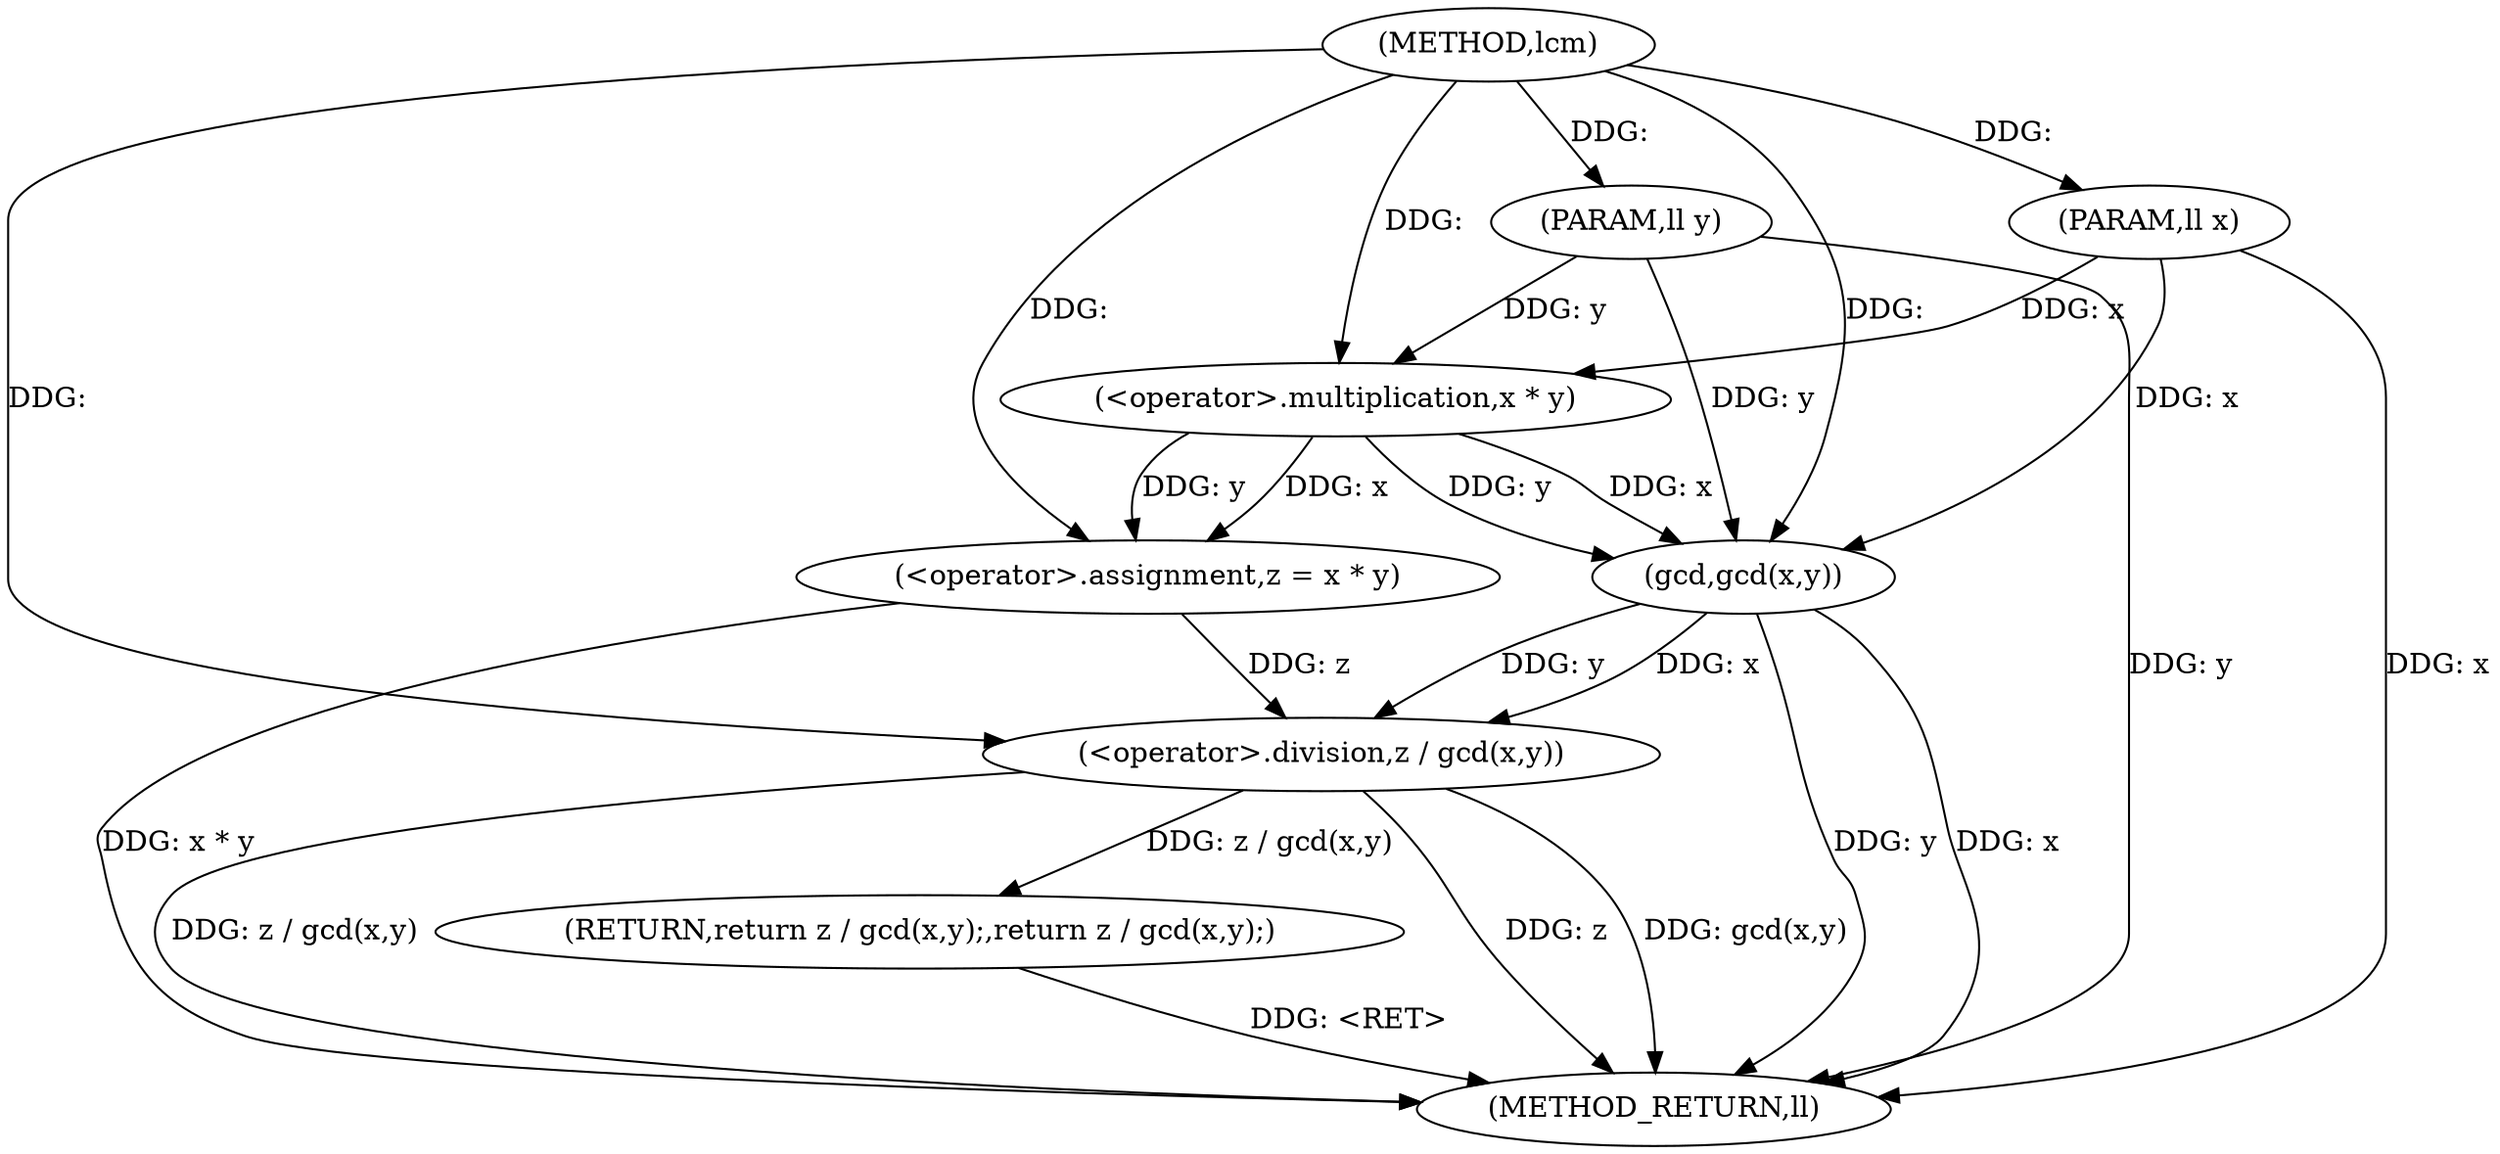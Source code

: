 digraph "lcm" {  
"1000371" [label = "(METHOD,lcm)" ]
"1000387" [label = "(METHOD_RETURN,ll)" ]
"1000372" [label = "(PARAM,ll x)" ]
"1000373" [label = "(PARAM,ll y)" ]
"1000376" [label = "(<operator>.assignment,z = x * y)" ]
"1000381" [label = "(RETURN,return z / gcd(x,y);,return z / gcd(x,y);)" ]
"1000382" [label = "(<operator>.division,z / gcd(x,y))" ]
"1000378" [label = "(<operator>.multiplication,x * y)" ]
"1000384" [label = "(gcd,gcd(x,y))" ]
  "1000372" -> "1000387"  [ label = "DDG: x"] 
  "1000373" -> "1000387"  [ label = "DDG: y"] 
  "1000376" -> "1000387"  [ label = "DDG: x * y"] 
  "1000382" -> "1000387"  [ label = "DDG: z"] 
  "1000384" -> "1000387"  [ label = "DDG: x"] 
  "1000384" -> "1000387"  [ label = "DDG: y"] 
  "1000382" -> "1000387"  [ label = "DDG: gcd(x,y)"] 
  "1000382" -> "1000387"  [ label = "DDG: z / gcd(x,y)"] 
  "1000381" -> "1000387"  [ label = "DDG: <RET>"] 
  "1000371" -> "1000372"  [ label = "DDG: "] 
  "1000371" -> "1000373"  [ label = "DDG: "] 
  "1000378" -> "1000376"  [ label = "DDG: x"] 
  "1000378" -> "1000376"  [ label = "DDG: y"] 
  "1000382" -> "1000381"  [ label = "DDG: z / gcd(x,y)"] 
  "1000371" -> "1000376"  [ label = "DDG: "] 
  "1000372" -> "1000378"  [ label = "DDG: x"] 
  "1000371" -> "1000378"  [ label = "DDG: "] 
  "1000373" -> "1000378"  [ label = "DDG: y"] 
  "1000376" -> "1000382"  [ label = "DDG: z"] 
  "1000371" -> "1000382"  [ label = "DDG: "] 
  "1000384" -> "1000382"  [ label = "DDG: y"] 
  "1000384" -> "1000382"  [ label = "DDG: x"] 
  "1000378" -> "1000384"  [ label = "DDG: x"] 
  "1000372" -> "1000384"  [ label = "DDG: x"] 
  "1000371" -> "1000384"  [ label = "DDG: "] 
  "1000378" -> "1000384"  [ label = "DDG: y"] 
  "1000373" -> "1000384"  [ label = "DDG: y"] 
}
